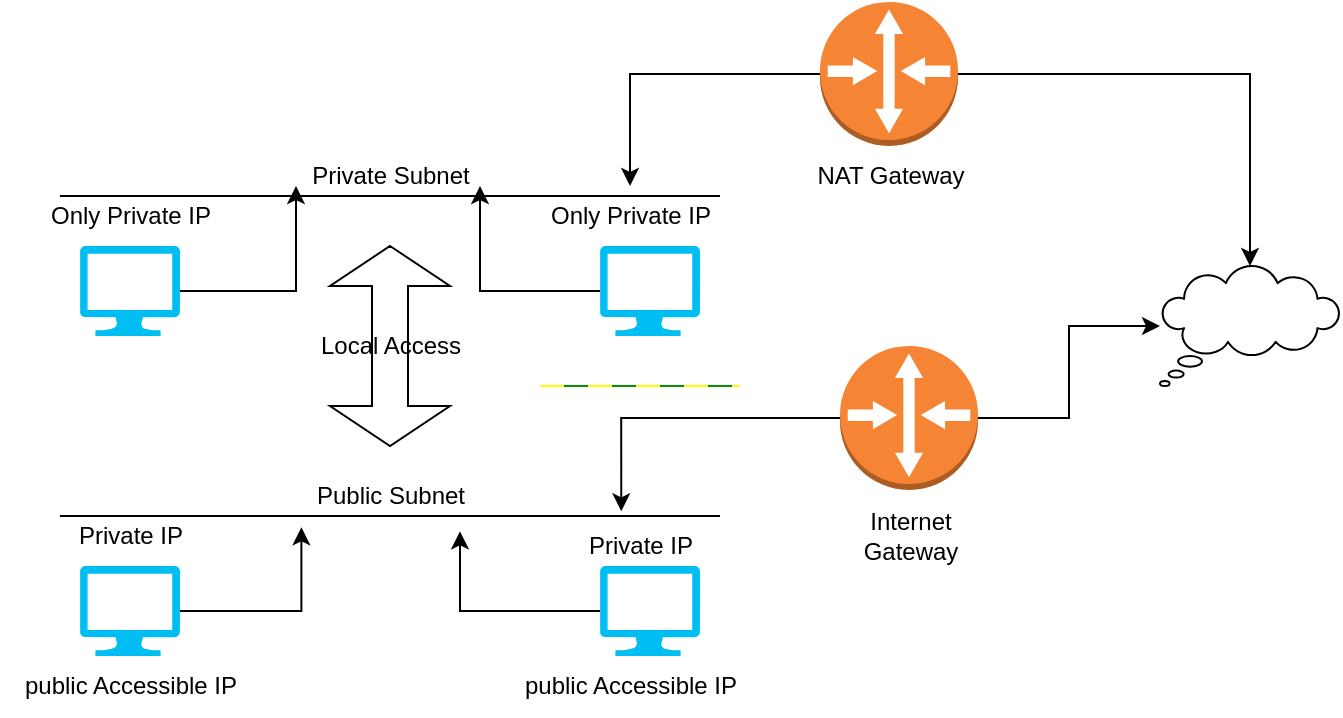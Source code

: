 <mxfile version="24.4.13" type="github">
  <diagram name="Page-1" id="Tomsznk-1zEbOl54nfa1">
    <mxGraphModel dx="794" dy="420" grid="1" gridSize="10" guides="1" tooltips="1" connect="1" arrows="1" fold="1" page="1" pageScale="1" pageWidth="850" pageHeight="1100" math="0" shadow="0">
      <root>
        <mxCell id="0" />
        <mxCell id="1" parent="0" />
        <mxCell id="6z3IYcT1tx6mymnn26oR-1" value="" style="line;strokeWidth=1;rotatable=0;dashed=0;labelPosition=right;align=left;verticalAlign=middle;spacingTop=0;spacingLeft=6;points=[];portConstraint=eastwest;" vertex="1" parent="1">
          <mxGeometry x="120" y="280" width="330" height="10" as="geometry" />
        </mxCell>
        <mxCell id="6z3IYcT1tx6mymnn26oR-2" value="" style="whiteSpace=wrap;html=1;shape=mxgraph.basic.cloud_callout" vertex="1" parent="1">
          <mxGeometry x="670" y="160" width="90" height="60" as="geometry" />
        </mxCell>
        <mxCell id="6z3IYcT1tx6mymnn26oR-10" value="" style="verticalLabelPosition=bottom;html=1;verticalAlign=top;align=center;strokeColor=none;fillColor=#00BEF2;shape=mxgraph.azure.computer;pointerEvents=1;" vertex="1" parent="1">
          <mxGeometry x="130" y="310" width="50" height="45" as="geometry" />
        </mxCell>
        <mxCell id="6z3IYcT1tx6mymnn26oR-11" value="" style="verticalLabelPosition=bottom;html=1;verticalAlign=top;align=center;strokeColor=none;fillColor=#00BEF2;shape=mxgraph.azure.computer;pointerEvents=1;" vertex="1" parent="1">
          <mxGeometry x="390" y="310" width="50" height="45" as="geometry" />
        </mxCell>
        <mxCell id="6z3IYcT1tx6mymnn26oR-12" value="" style="line;strokeWidth=1;rotatable=0;dashed=0;labelPosition=right;align=left;verticalAlign=middle;spacingTop=0;spacingLeft=6;points=[];portConstraint=eastwest;" vertex="1" parent="1">
          <mxGeometry x="120" y="120" width="330" height="10" as="geometry" />
        </mxCell>
        <mxCell id="6z3IYcT1tx6mymnn26oR-13" value="" style="verticalLabelPosition=bottom;html=1;verticalAlign=top;align=center;strokeColor=none;fillColor=#00BEF2;shape=mxgraph.azure.computer;pointerEvents=1;" vertex="1" parent="1">
          <mxGeometry x="130" y="150" width="50" height="45" as="geometry" />
        </mxCell>
        <mxCell id="6z3IYcT1tx6mymnn26oR-14" value="" style="verticalLabelPosition=bottom;html=1;verticalAlign=top;align=center;strokeColor=none;fillColor=#00BEF2;shape=mxgraph.azure.computer;pointerEvents=1;" vertex="1" parent="1">
          <mxGeometry x="390" y="150" width="50" height="45" as="geometry" />
        </mxCell>
        <mxCell id="6z3IYcT1tx6mymnn26oR-15" value="Private Subnet" style="text;html=1;align=center;verticalAlign=middle;resizable=0;points=[];autosize=1;strokeColor=none;fillColor=none;" vertex="1" parent="1">
          <mxGeometry x="235" y="100" width="100" height="30" as="geometry" />
        </mxCell>
        <mxCell id="6z3IYcT1tx6mymnn26oR-16" value="Public Subnet" style="text;html=1;align=center;verticalAlign=middle;resizable=0;points=[];autosize=1;strokeColor=none;fillColor=none;" vertex="1" parent="1">
          <mxGeometry x="235" y="260" width="100" height="30" as="geometry" />
        </mxCell>
        <mxCell id="6z3IYcT1tx6mymnn26oR-43" style="edgeStyle=orthogonalEdgeStyle;rounded=0;orthogonalLoop=1;jettySize=auto;html=1;" edge="1" parent="1" source="6z3IYcT1tx6mymnn26oR-17" target="6z3IYcT1tx6mymnn26oR-29">
          <mxGeometry relative="1" as="geometry">
            <mxPoint x="280" y="64" as="targetPoint" />
          </mxGeometry>
        </mxCell>
        <mxCell id="6z3IYcT1tx6mymnn26oR-17" value="" style="outlineConnect=0;dashed=0;verticalLabelPosition=bottom;verticalAlign=top;align=center;html=1;shape=mxgraph.aws3.router;fillColor=#F58534;gradientColor=none;" vertex="1" parent="1">
          <mxGeometry x="500" y="28" width="69" height="72" as="geometry" />
        </mxCell>
        <mxCell id="6z3IYcT1tx6mymnn26oR-25" style="edgeStyle=orthogonalEdgeStyle;rounded=0;orthogonalLoop=1;jettySize=auto;html=1;" edge="1" parent="1" source="6z3IYcT1tx6mymnn26oR-18" target="6z3IYcT1tx6mymnn26oR-2">
          <mxGeometry relative="1" as="geometry" />
        </mxCell>
        <mxCell id="6z3IYcT1tx6mymnn26oR-49" style="edgeStyle=orthogonalEdgeStyle;rounded=0;orthogonalLoop=1;jettySize=auto;html=1;entryX=0.383;entryY=-0.078;entryDx=0;entryDy=0;entryPerimeter=0;" edge="1" parent="1" source="6z3IYcT1tx6mymnn26oR-18" target="6z3IYcT1tx6mymnn26oR-40">
          <mxGeometry relative="1" as="geometry">
            <mxPoint x="310" y="236" as="targetPoint" />
          </mxGeometry>
        </mxCell>
        <mxCell id="6z3IYcT1tx6mymnn26oR-18" value="" style="outlineConnect=0;dashed=0;verticalLabelPosition=bottom;verticalAlign=top;align=center;html=1;shape=mxgraph.aws3.router;fillColor=#F58534;gradientColor=none;" vertex="1" parent="1">
          <mxGeometry x="510" y="200" width="69" height="72" as="geometry" />
        </mxCell>
        <mxCell id="6z3IYcT1tx6mymnn26oR-21" value="NAT Gateway" style="text;html=1;align=center;verticalAlign=middle;resizable=0;points=[];autosize=1;strokeColor=none;fillColor=none;" vertex="1" parent="1">
          <mxGeometry x="484.5" y="100" width="100" height="30" as="geometry" />
        </mxCell>
        <mxCell id="6z3IYcT1tx6mymnn26oR-22" value="Internet&lt;br&gt;Gateway" style="text;html=1;align=center;verticalAlign=middle;resizable=0;points=[];autosize=1;strokeColor=none;fillColor=none;" vertex="1" parent="1">
          <mxGeometry x="509.5" y="275" width="70" height="40" as="geometry" />
        </mxCell>
        <mxCell id="6z3IYcT1tx6mymnn26oR-23" value="" style="shape=wire;edgeStyle=orthogonalEdgeStyle;orthogonalLoop=1;jettySize=auto;html=1;sourcePerimeterSpacing=0;targetPerimeterSpacing=0;endArrow=none;curved=0;rounded=0;strokeColor=#009900;dashed=1;fillColor=#ffff00;dashPattern=12 12;fixDash=1;startSize=6;endSize=6;" edge="1" parent="1">
          <mxGeometry width="100" relative="1" as="geometry">
            <mxPoint x="360" y="220" as="sourcePoint" />
            <mxPoint x="460" y="220" as="targetPoint" />
          </mxGeometry>
        </mxCell>
        <mxCell id="6z3IYcT1tx6mymnn26oR-24" style="edgeStyle=orthogonalEdgeStyle;rounded=0;orthogonalLoop=1;jettySize=auto;html=1;entryX=0.5;entryY=0;entryDx=0;entryDy=0;entryPerimeter=0;" edge="1" parent="1" source="6z3IYcT1tx6mymnn26oR-17" target="6z3IYcT1tx6mymnn26oR-2">
          <mxGeometry relative="1" as="geometry" />
        </mxCell>
        <mxCell id="6z3IYcT1tx6mymnn26oR-26" value="public Accessible IP" style="text;html=1;align=center;verticalAlign=middle;resizable=0;points=[];autosize=1;strokeColor=none;fillColor=none;" vertex="1" parent="1">
          <mxGeometry x="340" y="355" width="130" height="30" as="geometry" />
        </mxCell>
        <mxCell id="6z3IYcT1tx6mymnn26oR-27" value="public Accessible IP" style="text;html=1;align=center;verticalAlign=middle;resizable=0;points=[];autosize=1;strokeColor=none;fillColor=none;" vertex="1" parent="1">
          <mxGeometry x="90" y="355" width="130" height="30" as="geometry" />
        </mxCell>
        <mxCell id="6z3IYcT1tx6mymnn26oR-28" value="Only Private IP" style="text;html=1;align=center;verticalAlign=middle;resizable=0;points=[];autosize=1;strokeColor=none;fillColor=none;" vertex="1" parent="1">
          <mxGeometry x="105" y="120" width="100" height="30" as="geometry" />
        </mxCell>
        <mxCell id="6z3IYcT1tx6mymnn26oR-29" value="Only Private IP" style="text;html=1;align=center;verticalAlign=middle;resizable=0;points=[];autosize=1;strokeColor=none;fillColor=none;" vertex="1" parent="1">
          <mxGeometry x="355" y="120" width="100" height="30" as="geometry" />
        </mxCell>
        <mxCell id="6z3IYcT1tx6mymnn26oR-30" value="" style="shape=wire;edgeStyle=orthogonalEdgeStyle;orthogonalLoop=1;jettySize=auto;html=1;sourcePerimeterSpacing=0;targetPerimeterSpacing=0;endArrow=none;curved=0;rounded=0;strokeColor=#009900;dashed=1;fillColor=#ffff00;dashPattern=12 12;fixDash=1;startSize=6;endSize=6;" edge="1" parent="1">
          <mxGeometry width="100" relative="1" as="geometry">
            <mxPoint x="360" y="220" as="sourcePoint" />
            <mxPoint x="460" y="220" as="targetPoint" />
          </mxGeometry>
        </mxCell>
        <mxCell id="6z3IYcT1tx6mymnn26oR-32" value="" style="shape=wire;edgeStyle=orthogonalEdgeStyle;orthogonalLoop=1;jettySize=auto;html=1;sourcePerimeterSpacing=0;targetPerimeterSpacing=0;endArrow=none;curved=0;rounded=0;strokeColor=#009900;dashed=1;fillColor=#ffff00;dashPattern=12 12;fixDash=1;startSize=6;endSize=6;" edge="1" parent="1">
          <mxGeometry width="100" relative="1" as="geometry">
            <mxPoint x="360" y="220" as="sourcePoint" />
            <mxPoint x="460" y="220" as="targetPoint" />
          </mxGeometry>
        </mxCell>
        <mxCell id="6z3IYcT1tx6mymnn26oR-33" style="edgeStyle=orthogonalEdgeStyle;rounded=0;orthogonalLoop=1;jettySize=auto;html=1;entryX=0.03;entryY=0.667;entryDx=0;entryDy=0;entryPerimeter=0;" edge="1" parent="1" source="6z3IYcT1tx6mymnn26oR-13" target="6z3IYcT1tx6mymnn26oR-15">
          <mxGeometry relative="1" as="geometry" />
        </mxCell>
        <mxCell id="6z3IYcT1tx6mymnn26oR-34" style="edgeStyle=orthogonalEdgeStyle;rounded=0;orthogonalLoop=1;jettySize=auto;html=1;entryX=0.95;entryY=0.667;entryDx=0;entryDy=0;entryPerimeter=0;" edge="1" parent="1" source="6z3IYcT1tx6mymnn26oR-14" target="6z3IYcT1tx6mymnn26oR-15">
          <mxGeometry relative="1" as="geometry" />
        </mxCell>
        <mxCell id="6z3IYcT1tx6mymnn26oR-35" style="edgeStyle=orthogonalEdgeStyle;rounded=0;orthogonalLoop=1;jettySize=auto;html=1;entryX=0.057;entryY=1.022;entryDx=0;entryDy=0;entryPerimeter=0;" edge="1" parent="1" source="6z3IYcT1tx6mymnn26oR-10" target="6z3IYcT1tx6mymnn26oR-16">
          <mxGeometry relative="1" as="geometry" />
        </mxCell>
        <mxCell id="6z3IYcT1tx6mymnn26oR-38" style="edgeStyle=orthogonalEdgeStyle;rounded=0;orthogonalLoop=1;jettySize=auto;html=1;entryX=0.85;entryY=1.089;entryDx=0;entryDy=0;entryPerimeter=0;" edge="1" parent="1" source="6z3IYcT1tx6mymnn26oR-11" target="6z3IYcT1tx6mymnn26oR-16">
          <mxGeometry relative="1" as="geometry" />
        </mxCell>
        <mxCell id="6z3IYcT1tx6mymnn26oR-39" value="Private IP" style="text;html=1;align=center;verticalAlign=middle;resizable=0;points=[];autosize=1;strokeColor=none;fillColor=none;" vertex="1" parent="1">
          <mxGeometry x="115" y="280" width="80" height="30" as="geometry" />
        </mxCell>
        <mxCell id="6z3IYcT1tx6mymnn26oR-40" value="Private IP" style="text;html=1;align=center;verticalAlign=middle;resizable=0;points=[];autosize=1;strokeColor=none;fillColor=none;" vertex="1" parent="1">
          <mxGeometry x="370" y="285" width="80" height="30" as="geometry" />
        </mxCell>
        <mxCell id="6z3IYcT1tx6mymnn26oR-42" value="" style="shape=wire;edgeStyle=orthogonalEdgeStyle;orthogonalLoop=1;jettySize=auto;html=1;sourcePerimeterSpacing=0;targetPerimeterSpacing=0;endArrow=none;curved=0;rounded=0;strokeColor=#009900;dashed=1;fillColor=#ffff00;dashPattern=12 12;fixDash=1;startSize=6;endSize=6;" edge="1" parent="1">
          <mxGeometry width="100" relative="1" as="geometry">
            <mxPoint x="360" y="220" as="sourcePoint" />
            <mxPoint x="460" y="220" as="targetPoint" />
          </mxGeometry>
        </mxCell>
        <mxCell id="6z3IYcT1tx6mymnn26oR-44" value="" style="shape=wire;edgeStyle=orthogonalEdgeStyle;orthogonalLoop=1;jettySize=auto;html=1;sourcePerimeterSpacing=0;targetPerimeterSpacing=0;endArrow=none;curved=0;rounded=0;strokeColor=#009900;dashed=1;fillColor=#ffff00;dashPattern=12 12;fixDash=1;startSize=6;endSize=6;" edge="1" parent="1">
          <mxGeometry width="100" relative="1" as="geometry">
            <mxPoint x="360" y="220" as="sourcePoint" />
            <mxPoint x="460" y="220" as="targetPoint" />
          </mxGeometry>
        </mxCell>
        <mxCell id="6z3IYcT1tx6mymnn26oR-52" value="" style="shape=doubleArrow;direction=south;whiteSpace=wrap;html=1;" vertex="1" parent="1">
          <mxGeometry x="255" y="150" width="60" height="100" as="geometry" />
        </mxCell>
        <mxCell id="6z3IYcT1tx6mymnn26oR-53" value="Local Access" style="text;html=1;align=center;verticalAlign=middle;resizable=0;points=[];autosize=1;strokeColor=none;fillColor=none;" vertex="1" parent="1">
          <mxGeometry x="240" y="185" width="90" height="30" as="geometry" />
        </mxCell>
      </root>
    </mxGraphModel>
  </diagram>
</mxfile>
